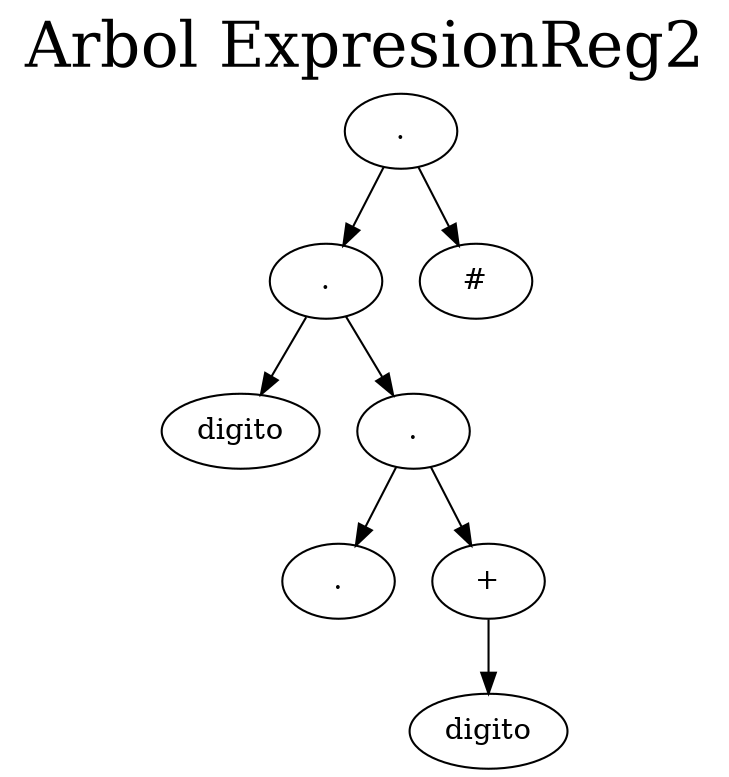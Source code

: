 digraph G{
 graph [dpi=1000];
 label=<Arbol ExpresionReg2>
 labelloc = t;
 fontsize = 30; 
 splines=false;

node27ef1d5c14e944abb0f5ae72ab44eb0f[label="."];
	node27ef1d5c14e944abb0f5ae72ab44eb0f -> nodefc52c2fd973e4d3b81346453272002c2;
nodefc52c2fd973e4d3b81346453272002c2[label="."];
	nodefc52c2fd973e4d3b81346453272002c2 -> node87b579e4fe864b60be3142f61c2db7ae;
node87b579e4fe864b60be3142f61c2db7ae[label="digito"];
	nodefc52c2fd973e4d3b81346453272002c2 -> noded74fa5e312414053af66cfd8ec628879;
noded74fa5e312414053af66cfd8ec628879[label="."];
	noded74fa5e312414053af66cfd8ec628879 -> node8792795dca324da8b5bc76dfb2b3ebce;
node8792795dca324da8b5bc76dfb2b3ebce[label="."];
	noded74fa5e312414053af66cfd8ec628879 -> node66ec8ffd552445759c1270ec004a3bc7;
node66ec8ffd552445759c1270ec004a3bc7[label="+"];
	node66ec8ffd552445759c1270ec004a3bc7 -> node22ccb26b97764dcf82c8d067d995b3ca;
node22ccb26b97764dcf82c8d067d995b3ca[label="digito"];
	node27ef1d5c14e944abb0f5ae72ab44eb0f -> node80f4cc2a310b42f19b360c109c7991f8;
node80f4cc2a310b42f19b360c109c7991f8[label="#"];
}